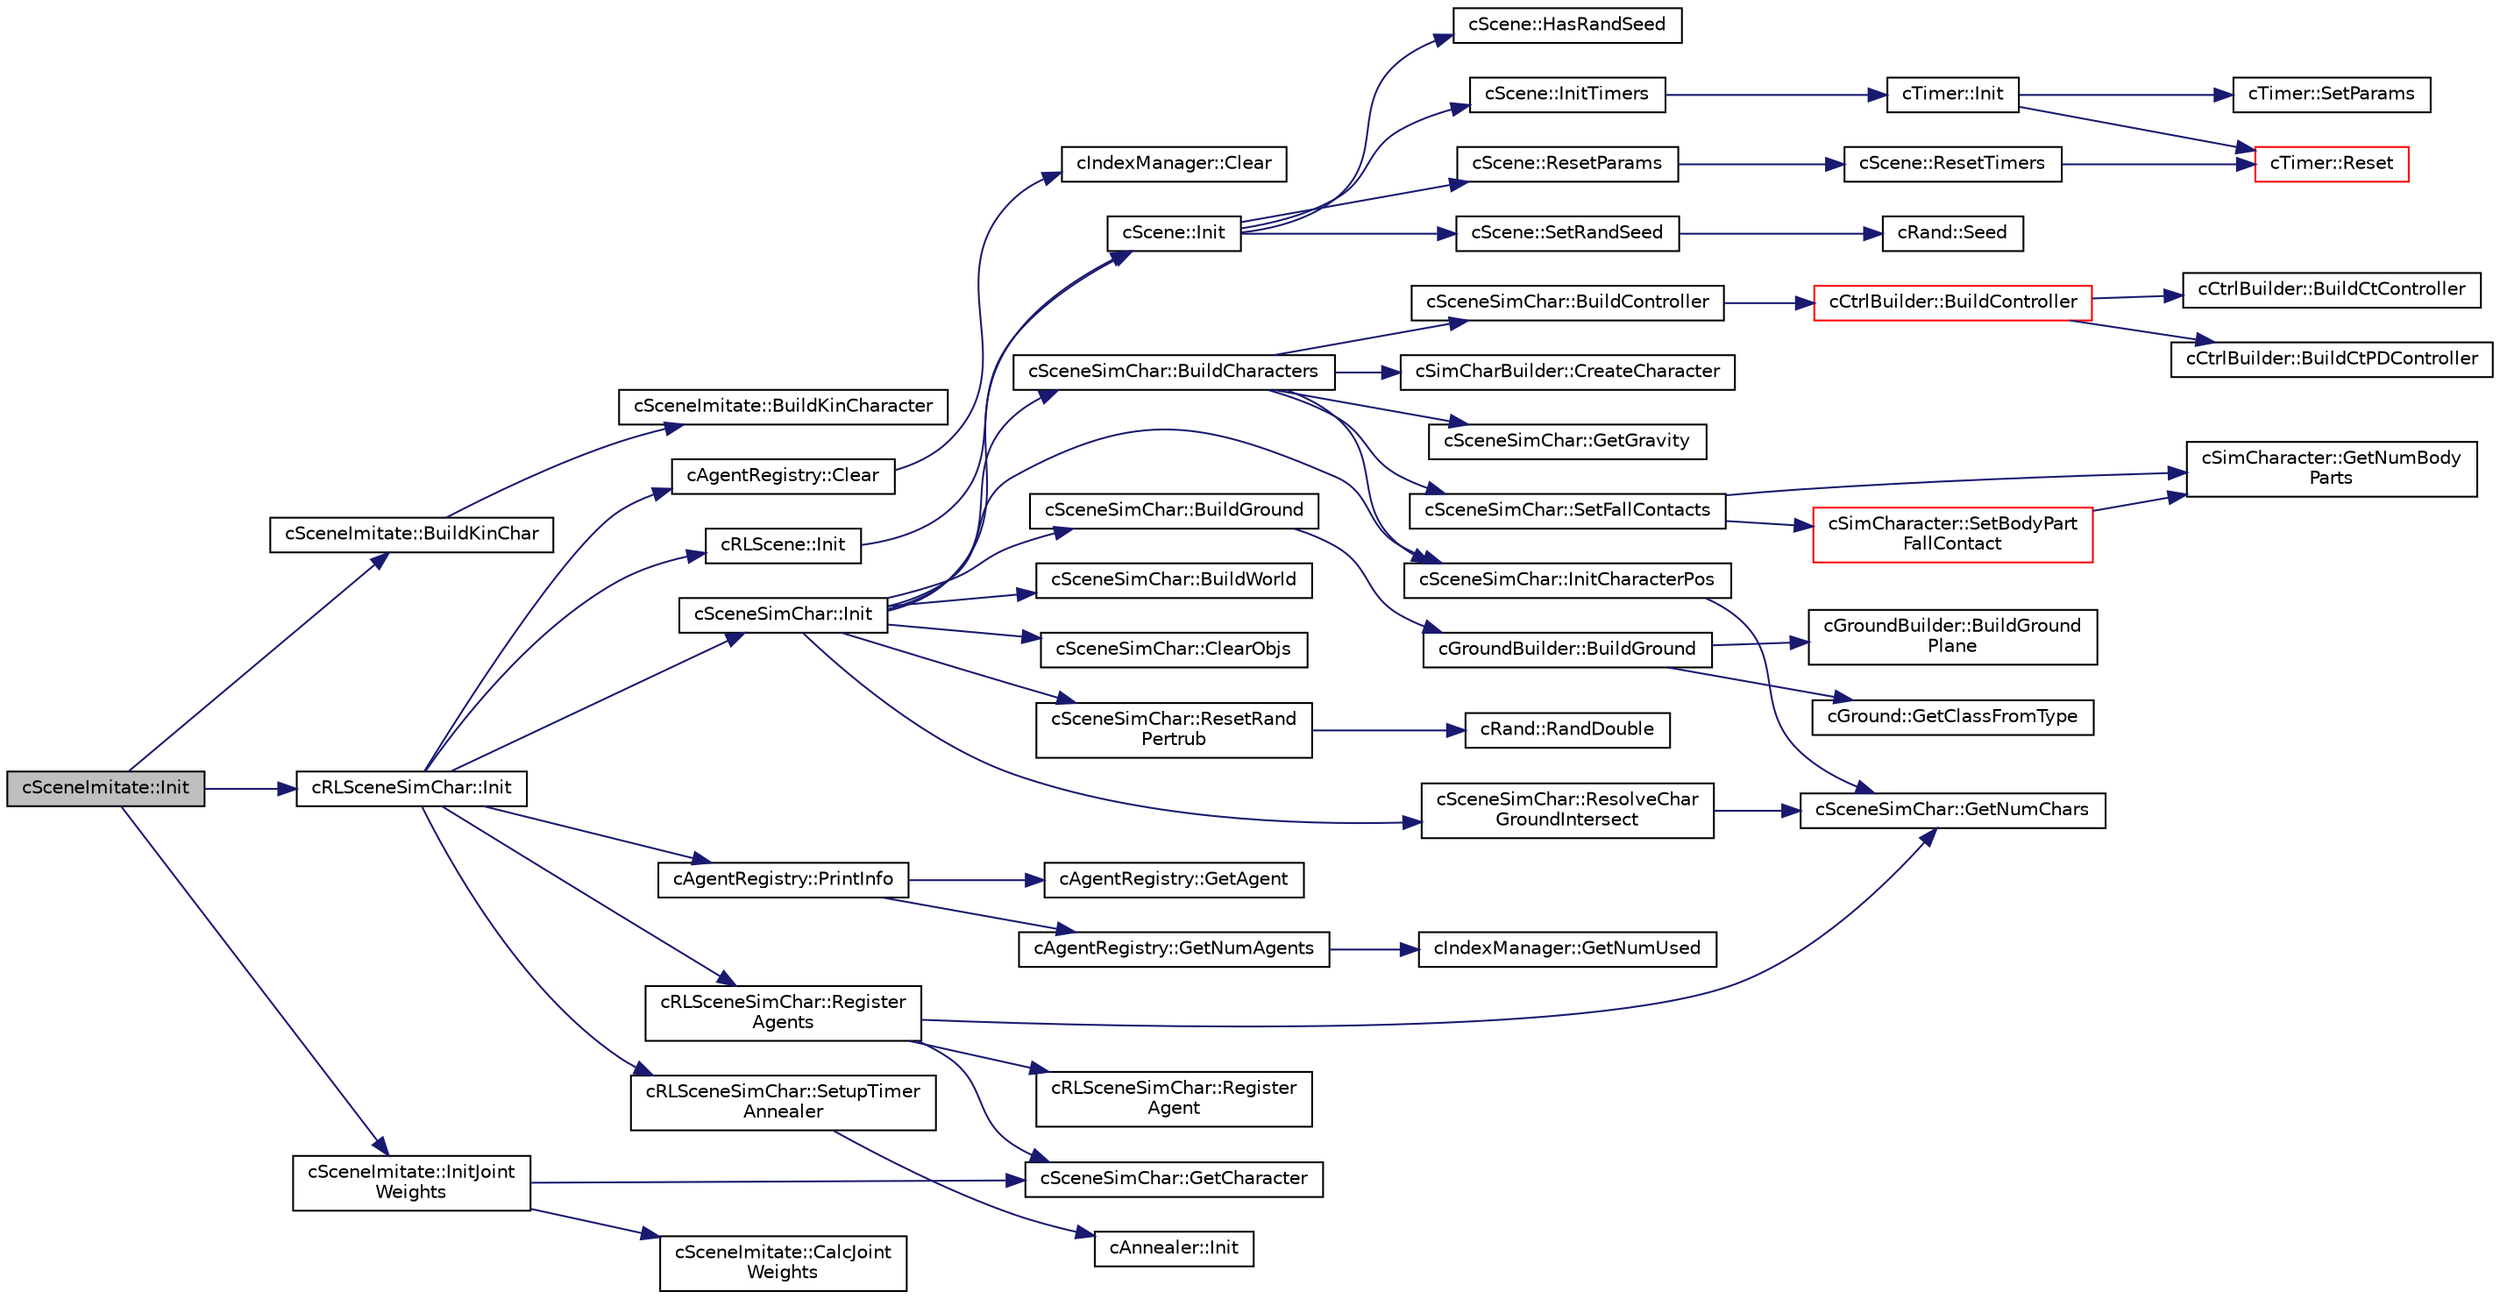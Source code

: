 digraph "cSceneImitate::Init"
{
 // LATEX_PDF_SIZE
  edge [fontname="Helvetica",fontsize="10",labelfontname="Helvetica",labelfontsize="10"];
  node [fontname="Helvetica",fontsize="10",shape=record];
  rankdir="LR";
  Node1 [label="cSceneImitate::Init",height=0.2,width=0.4,color="black", fillcolor="grey75", style="filled", fontcolor="black",tooltip=" "];
  Node1 -> Node2 [color="midnightblue",fontsize="10",style="solid",fontname="Helvetica"];
  Node2 [label="cSceneImitate::BuildKinChar",height=0.2,width=0.4,color="black", fillcolor="white", style="filled",URL="$classc_scene_imitate.html#aa4059e30e396927ab3e50e82ba2ef233",tooltip=" "];
  Node2 -> Node3 [color="midnightblue",fontsize="10",style="solid",fontname="Helvetica"];
  Node3 [label="cSceneImitate::BuildKinCharacter",height=0.2,width=0.4,color="black", fillcolor="white", style="filled",URL="$classc_scene_imitate.html#a5f350e227e752b8a3ec5d26aefcdf362",tooltip=" "];
  Node1 -> Node4 [color="midnightblue",fontsize="10",style="solid",fontname="Helvetica"];
  Node4 [label="cRLSceneSimChar::Init",height=0.2,width=0.4,color="black", fillcolor="white", style="filled",URL="$classc_r_l_scene_sim_char.html#a646cd06bc9b8615ba0414c01dcc846eb",tooltip=" "];
  Node4 -> Node5 [color="midnightblue",fontsize="10",style="solid",fontname="Helvetica"];
  Node5 [label="cAgentRegistry::Clear",height=0.2,width=0.4,color="black", fillcolor="white", style="filled",URL="$classc_agent_registry.html#a7e9613eca5a055d8f682a32c6afb6d0c",tooltip=" "];
  Node5 -> Node6 [color="midnightblue",fontsize="10",style="solid",fontname="Helvetica"];
  Node6 [label="cIndexManager::Clear",height=0.2,width=0.4,color="black", fillcolor="white", style="filled",URL="$classc_index_manager.html#a6173551379325e0164a493524101bfc6",tooltip=" "];
  Node4 -> Node7 [color="midnightblue",fontsize="10",style="solid",fontname="Helvetica"];
  Node7 [label="cRLScene::Init",height=0.2,width=0.4,color="black", fillcolor="white", style="filled",URL="$classc_r_l_scene.html#af49d99030e9b27b552b402dc3e2c6b20",tooltip=" "];
  Node7 -> Node8 [color="midnightblue",fontsize="10",style="solid",fontname="Helvetica"];
  Node8 [label="cScene::Init",height=0.2,width=0.4,color="black", fillcolor="white", style="filled",URL="$classc_scene.html#a8d59ee636f3e14388f8010fc4959a1db",tooltip=" "];
  Node8 -> Node9 [color="midnightblue",fontsize="10",style="solid",fontname="Helvetica"];
  Node9 [label="cScene::HasRandSeed",height=0.2,width=0.4,color="black", fillcolor="white", style="filled",URL="$classc_scene.html#a831a7df291e4568bce8128c05338aa04",tooltip=" "];
  Node8 -> Node10 [color="midnightblue",fontsize="10",style="solid",fontname="Helvetica"];
  Node10 [label="cScene::InitTimers",height=0.2,width=0.4,color="black", fillcolor="white", style="filled",URL="$classc_scene.html#a28cf2507e26a884ec13ae918128d448b",tooltip=" "];
  Node10 -> Node11 [color="midnightblue",fontsize="10",style="solid",fontname="Helvetica"];
  Node11 [label="cTimer::Init",height=0.2,width=0.4,color="black", fillcolor="white", style="filled",URL="$classc_timer.html#ab5f384b3d3bf9bdea54db1e4529afa1e",tooltip=" "];
  Node11 -> Node12 [color="midnightblue",fontsize="10",style="solid",fontname="Helvetica"];
  Node12 [label="cTimer::Reset",height=0.2,width=0.4,color="red", fillcolor="white", style="filled",URL="$classc_timer.html#ad1099bd7febb32a85da1273881d2326d",tooltip=" "];
  Node11 -> Node17 [color="midnightblue",fontsize="10",style="solid",fontname="Helvetica"];
  Node17 [label="cTimer::SetParams",height=0.2,width=0.4,color="black", fillcolor="white", style="filled",URL="$classc_timer.html#a081062202800129e518bc8bef1a9dee2",tooltip=" "];
  Node8 -> Node18 [color="midnightblue",fontsize="10",style="solid",fontname="Helvetica"];
  Node18 [label="cScene::ResetParams",height=0.2,width=0.4,color="black", fillcolor="white", style="filled",URL="$classc_scene.html#a415e870aeb165035c4e226807d2ad5a4",tooltip=" "];
  Node18 -> Node19 [color="midnightblue",fontsize="10",style="solid",fontname="Helvetica"];
  Node19 [label="cScene::ResetTimers",height=0.2,width=0.4,color="black", fillcolor="white", style="filled",URL="$classc_scene.html#ad3519d6ec80933c165a3eeaec926a117",tooltip=" "];
  Node19 -> Node12 [color="midnightblue",fontsize="10",style="solid",fontname="Helvetica"];
  Node8 -> Node20 [color="midnightblue",fontsize="10",style="solid",fontname="Helvetica"];
  Node20 [label="cScene::SetRandSeed",height=0.2,width=0.4,color="black", fillcolor="white", style="filled",URL="$classc_scene.html#a40d4f0a32e59b78760d761850a2e9d46",tooltip=" "];
  Node20 -> Node21 [color="midnightblue",fontsize="10",style="solid",fontname="Helvetica"];
  Node21 [label="cRand::Seed",height=0.2,width=0.4,color="black", fillcolor="white", style="filled",URL="$classc_rand.html#af63e3f8fcdc4796655dc6780b5a90b85",tooltip=" "];
  Node4 -> Node22 [color="midnightblue",fontsize="10",style="solid",fontname="Helvetica"];
  Node22 [label="cSceneSimChar::Init",height=0.2,width=0.4,color="black", fillcolor="white", style="filled",URL="$classc_scene_sim_char.html#a55d8ea112d3b38cc39f1cf396cdd8a5b",tooltip=" "];
  Node22 -> Node23 [color="midnightblue",fontsize="10",style="solid",fontname="Helvetica"];
  Node23 [label="cSceneSimChar::BuildCharacters",height=0.2,width=0.4,color="black", fillcolor="white", style="filled",URL="$classc_scene_sim_char.html#a93455a654ae99082c30ff3f3c9544376",tooltip=" "];
  Node23 -> Node24 [color="midnightblue",fontsize="10",style="solid",fontname="Helvetica"];
  Node24 [label="cSceneSimChar::BuildController",height=0.2,width=0.4,color="black", fillcolor="white", style="filled",URL="$classc_scene_sim_char.html#a16f029cae1578fe9afea6581482028ae",tooltip=" "];
  Node24 -> Node25 [color="midnightblue",fontsize="10",style="solid",fontname="Helvetica"];
  Node25 [label="cCtrlBuilder::BuildController",height=0.2,width=0.4,color="red", fillcolor="white", style="filled",URL="$classc_ctrl_builder.html#a67f3179d9195e44604c597baf2239a6b",tooltip=" "];
  Node25 -> Node26 [color="midnightblue",fontsize="10",style="solid",fontname="Helvetica"];
  Node26 [label="cCtrlBuilder::BuildCtController",height=0.2,width=0.4,color="black", fillcolor="white", style="filled",URL="$classc_ctrl_builder.html#ac733dd4f1bde3a7d828244ab96eb1d64",tooltip=" "];
  Node25 -> Node27 [color="midnightblue",fontsize="10",style="solid",fontname="Helvetica"];
  Node27 [label="cCtrlBuilder::BuildCtPDController",height=0.2,width=0.4,color="black", fillcolor="white", style="filled",URL="$classc_ctrl_builder.html#ad693cf89d213d374c1a7bbbfa8d80066",tooltip=" "];
  Node23 -> Node29 [color="midnightblue",fontsize="10",style="solid",fontname="Helvetica"];
  Node29 [label="cSimCharBuilder::CreateCharacter",height=0.2,width=0.4,color="black", fillcolor="white", style="filled",URL="$classc_sim_char_builder.html#aae4f6c35ff9d6b3590e23a959e9fce34",tooltip=" "];
  Node23 -> Node30 [color="midnightblue",fontsize="10",style="solid",fontname="Helvetica"];
  Node30 [label="cSceneSimChar::GetGravity",height=0.2,width=0.4,color="black", fillcolor="white", style="filled",URL="$classc_scene_sim_char.html#a4681a51192e7952192be2df5bcf914fb",tooltip=" "];
  Node23 -> Node31 [color="midnightblue",fontsize="10",style="solid",fontname="Helvetica"];
  Node31 [label="cSceneSimChar::InitCharacterPos",height=0.2,width=0.4,color="black", fillcolor="white", style="filled",URL="$classc_scene_sim_char.html#ae86ed8f3e2cab9f4e166c7ca2419649c",tooltip=" "];
  Node31 -> Node32 [color="midnightblue",fontsize="10",style="solid",fontname="Helvetica"];
  Node32 [label="cSceneSimChar::GetNumChars",height=0.2,width=0.4,color="black", fillcolor="white", style="filled",URL="$classc_scene_sim_char.html#a3eeb4526ae6be6a4577ca0da097e46b6",tooltip=" "];
  Node23 -> Node33 [color="midnightblue",fontsize="10",style="solid",fontname="Helvetica"];
  Node33 [label="cSceneSimChar::SetFallContacts",height=0.2,width=0.4,color="black", fillcolor="white", style="filled",URL="$classc_scene_sim_char.html#aa48ab01e23d074e31c354cba7e772a1f",tooltip=" "];
  Node33 -> Node34 [color="midnightblue",fontsize="10",style="solid",fontname="Helvetica"];
  Node34 [label="cSimCharacter::GetNumBody\lParts",height=0.2,width=0.4,color="black", fillcolor="white", style="filled",URL="$classc_sim_character.html#aa89bcdac2f31c2cad0cfb8a697d80330",tooltip=" "];
  Node33 -> Node35 [color="midnightblue",fontsize="10",style="solid",fontname="Helvetica"];
  Node35 [label="cSimCharacter::SetBodyPart\lFallContact",height=0.2,width=0.4,color="red", fillcolor="white", style="filled",URL="$classc_sim_character.html#a296050caa05a6857d042d830ea96202c",tooltip=" "];
  Node35 -> Node34 [color="midnightblue",fontsize="10",style="solid",fontname="Helvetica"];
  Node22 -> Node37 [color="midnightblue",fontsize="10",style="solid",fontname="Helvetica"];
  Node37 [label="cSceneSimChar::BuildGround",height=0.2,width=0.4,color="black", fillcolor="white", style="filled",URL="$classc_scene_sim_char.html#a2c8e9479b8783bc01f78d6b1dcfe863c",tooltip=" "];
  Node37 -> Node38 [color="midnightblue",fontsize="10",style="solid",fontname="Helvetica"];
  Node38 [label="cGroundBuilder::BuildGround",height=0.2,width=0.4,color="black", fillcolor="white", style="filled",URL="$classc_ground_builder.html#a7e9e9ebe0e80a5411e71f9c2c4e4b270",tooltip=" "];
  Node38 -> Node39 [color="midnightblue",fontsize="10",style="solid",fontname="Helvetica"];
  Node39 [label="cGroundBuilder::BuildGround\lPlane",height=0.2,width=0.4,color="black", fillcolor="white", style="filled",URL="$classc_ground_builder.html#abcb9b191bb88a904981e439ff107cfba",tooltip=" "];
  Node38 -> Node40 [color="midnightblue",fontsize="10",style="solid",fontname="Helvetica"];
  Node40 [label="cGround::GetClassFromType",height=0.2,width=0.4,color="black", fillcolor="white", style="filled",URL="$classc_ground.html#a125f84cfc994330e982259497e1d2865",tooltip=" "];
  Node22 -> Node41 [color="midnightblue",fontsize="10",style="solid",fontname="Helvetica"];
  Node41 [label="cSceneSimChar::BuildWorld",height=0.2,width=0.4,color="black", fillcolor="white", style="filled",URL="$classc_scene_sim_char.html#a2e213da3adad7442b34f0be41c5a00d9",tooltip=" "];
  Node22 -> Node42 [color="midnightblue",fontsize="10",style="solid",fontname="Helvetica"];
  Node42 [label="cSceneSimChar::ClearObjs",height=0.2,width=0.4,color="black", fillcolor="white", style="filled",URL="$classc_scene_sim_char.html#a55ecc316659953438d3c062fd13f5cc1",tooltip=" "];
  Node22 -> Node8 [color="midnightblue",fontsize="10",style="solid",fontname="Helvetica"];
  Node22 -> Node31 [color="midnightblue",fontsize="10",style="solid",fontname="Helvetica"];
  Node22 -> Node43 [color="midnightblue",fontsize="10",style="solid",fontname="Helvetica"];
  Node43 [label="cSceneSimChar::ResetRand\lPertrub",height=0.2,width=0.4,color="black", fillcolor="white", style="filled",URL="$classc_scene_sim_char.html#a35149bfe480cd1ec51417b51adc215ec",tooltip=" "];
  Node43 -> Node44 [color="midnightblue",fontsize="10",style="solid",fontname="Helvetica"];
  Node44 [label="cRand::RandDouble",height=0.2,width=0.4,color="black", fillcolor="white", style="filled",URL="$classc_rand.html#a8fba23b9c1b891f924441902c1befcda",tooltip=" "];
  Node22 -> Node45 [color="midnightblue",fontsize="10",style="solid",fontname="Helvetica"];
  Node45 [label="cSceneSimChar::ResolveChar\lGroundIntersect",height=0.2,width=0.4,color="black", fillcolor="white", style="filled",URL="$classc_scene_sim_char.html#acc56c2d6b60b69a5c1976e45a92940df",tooltip=" "];
  Node45 -> Node32 [color="midnightblue",fontsize="10",style="solid",fontname="Helvetica"];
  Node4 -> Node46 [color="midnightblue",fontsize="10",style="solid",fontname="Helvetica"];
  Node46 [label="cAgentRegistry::PrintInfo",height=0.2,width=0.4,color="black", fillcolor="white", style="filled",URL="$classc_agent_registry.html#a13ccaf0dd47e9ae1a2814b40cf9f59b1",tooltip=" "];
  Node46 -> Node47 [color="midnightblue",fontsize="10",style="solid",fontname="Helvetica"];
  Node47 [label="cAgentRegistry::GetAgent",height=0.2,width=0.4,color="black", fillcolor="white", style="filled",URL="$classc_agent_registry.html#a55f91c183bbb98d88508289844e1d7ea",tooltip=" "];
  Node46 -> Node48 [color="midnightblue",fontsize="10",style="solid",fontname="Helvetica"];
  Node48 [label="cAgentRegistry::GetNumAgents",height=0.2,width=0.4,color="black", fillcolor="white", style="filled",URL="$classc_agent_registry.html#a20ed41c1545cd0b383559c44a09f347e",tooltip=" "];
  Node48 -> Node49 [color="midnightblue",fontsize="10",style="solid",fontname="Helvetica"];
  Node49 [label="cIndexManager::GetNumUsed",height=0.2,width=0.4,color="black", fillcolor="white", style="filled",URL="$classc_index_manager.html#a88b2f5a738be543f3254529f076ec2bf",tooltip=" "];
  Node4 -> Node50 [color="midnightblue",fontsize="10",style="solid",fontname="Helvetica"];
  Node50 [label="cRLSceneSimChar::Register\lAgents",height=0.2,width=0.4,color="black", fillcolor="white", style="filled",URL="$classc_r_l_scene_sim_char.html#a8ffda168e9eec84aa8d41c244df55362",tooltip=" "];
  Node50 -> Node51 [color="midnightblue",fontsize="10",style="solid",fontname="Helvetica"];
  Node51 [label="cSceneSimChar::GetCharacter",height=0.2,width=0.4,color="black", fillcolor="white", style="filled",URL="$classc_scene_sim_char.html#a2136e0afb9518886b1ac13ecec3582c7",tooltip=" "];
  Node50 -> Node32 [color="midnightblue",fontsize="10",style="solid",fontname="Helvetica"];
  Node50 -> Node52 [color="midnightblue",fontsize="10",style="solid",fontname="Helvetica"];
  Node52 [label="cRLSceneSimChar::Register\lAgent",height=0.2,width=0.4,color="black", fillcolor="white", style="filled",URL="$classc_r_l_scene_sim_char.html#a5b2d2fef12f5d5492360f2de521b24f1",tooltip=" "];
  Node4 -> Node53 [color="midnightblue",fontsize="10",style="solid",fontname="Helvetica"];
  Node53 [label="cRLSceneSimChar::SetupTimer\lAnnealer",height=0.2,width=0.4,color="black", fillcolor="white", style="filled",URL="$classc_r_l_scene_sim_char.html#aea19d88544d94003e0acc747d670199c",tooltip=" "];
  Node53 -> Node54 [color="midnightblue",fontsize="10",style="solid",fontname="Helvetica"];
  Node54 [label="cAnnealer::Init",height=0.2,width=0.4,color="black", fillcolor="white", style="filled",URL="$classc_annealer.html#adb0474917133a88cee43e9fe60e75fd2",tooltip=" "];
  Node1 -> Node55 [color="midnightblue",fontsize="10",style="solid",fontname="Helvetica"];
  Node55 [label="cSceneImitate::InitJoint\lWeights",height=0.2,width=0.4,color="black", fillcolor="white", style="filled",URL="$classc_scene_imitate.html#a3621bee194efb864e646967dc81d48e5",tooltip=" "];
  Node55 -> Node56 [color="midnightblue",fontsize="10",style="solid",fontname="Helvetica"];
  Node56 [label="cSceneImitate::CalcJoint\lWeights",height=0.2,width=0.4,color="black", fillcolor="white", style="filled",URL="$classc_scene_imitate.html#a1b801f62ad4b5258f8e9e08e27bfd54b",tooltip=" "];
  Node55 -> Node51 [color="midnightblue",fontsize="10",style="solid",fontname="Helvetica"];
}
